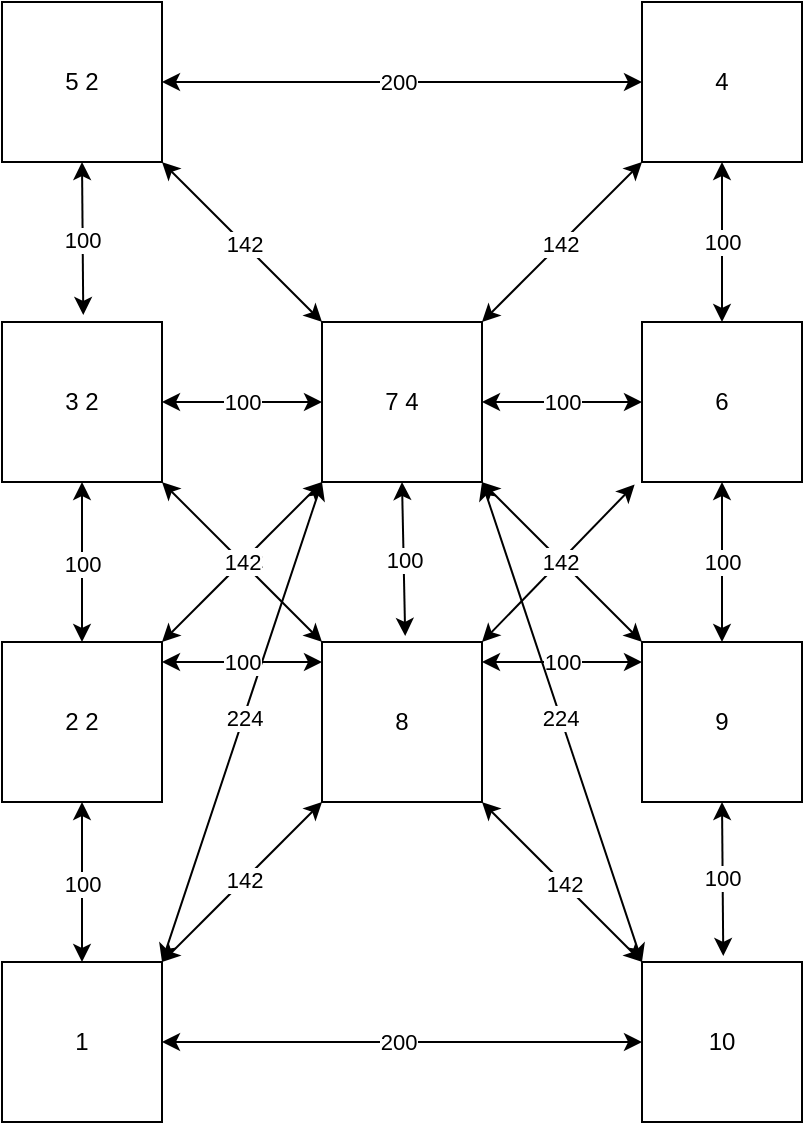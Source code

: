 <mxfile version="24.4.10" type="github">
  <diagram name="Страница — 1" id="DIJlp7tnzuS37XVsPfIc">
    <mxGraphModel dx="2213" dy="785" grid="1" gridSize="10" guides="1" tooltips="1" connect="1" arrows="1" fold="1" page="1" pageScale="1" pageWidth="827" pageHeight="1169" math="0" shadow="0">
      <root>
        <mxCell id="0" />
        <mxCell id="1" parent="0" />
        <mxCell id="M3KhHOgO-HuE98DU4ReT-1" value="3 2" style="whiteSpace=wrap;html=1;aspect=fixed;" parent="1" vertex="1">
          <mxGeometry x="-680" y="200" width="80" height="80" as="geometry" />
        </mxCell>
        <mxCell id="M3KhHOgO-HuE98DU4ReT-2" value="5 2" style="whiteSpace=wrap;html=1;aspect=fixed;" parent="1" vertex="1">
          <mxGeometry x="-680" y="40" width="80" height="80" as="geometry" />
        </mxCell>
        <mxCell id="M3KhHOgO-HuE98DU4ReT-3" value="6" style="whiteSpace=wrap;html=1;aspect=fixed;" parent="1" vertex="1">
          <mxGeometry x="-360" y="200" width="80" height="80" as="geometry" />
        </mxCell>
        <mxCell id="M3KhHOgO-HuE98DU4ReT-4" value="1" style="whiteSpace=wrap;html=1;aspect=fixed;" parent="1" vertex="1">
          <mxGeometry x="-680" y="520" width="80" height="80" as="geometry" />
        </mxCell>
        <mxCell id="M3KhHOgO-HuE98DU4ReT-5" value="7 4" style="whiteSpace=wrap;html=1;aspect=fixed;" parent="1" vertex="1">
          <mxGeometry x="-520" y="200" width="80" height="80" as="geometry" />
        </mxCell>
        <mxCell id="M3KhHOgO-HuE98DU4ReT-6" value="10" style="whiteSpace=wrap;html=1;aspect=fixed;" parent="1" vertex="1">
          <mxGeometry x="-360" y="520" width="80" height="80" as="geometry" />
        </mxCell>
        <mxCell id="M3KhHOgO-HuE98DU4ReT-7" value="4" style="whiteSpace=wrap;html=1;aspect=fixed;" parent="1" vertex="1">
          <mxGeometry x="-360" y="40" width="80" height="80" as="geometry" />
        </mxCell>
        <mxCell id="1uYi_ieeCgbg2i5ZVmK_-13" value="100" style="endArrow=classic;startArrow=classic;html=1;rounded=0;exitX=0.5;exitY=0;exitDx=0;exitDy=0;entryX=0.5;entryY=1;entryDx=0;entryDy=0;" parent="1" source="M3KhHOgO-HuE98DU4ReT-3" target="M3KhHOgO-HuE98DU4ReT-7" edge="1">
          <mxGeometry x="0.016" width="50" height="50" relative="1" as="geometry">
            <mxPoint x="-630" y="290" as="sourcePoint" />
            <mxPoint x="-630" y="210" as="targetPoint" />
            <mxPoint as="offset" />
          </mxGeometry>
        </mxCell>
        <mxCell id="1uYi_ieeCgbg2i5ZVmK_-14" value="100" style="endArrow=classic;startArrow=classic;html=1;rounded=0;exitX=0.5;exitY=0;exitDx=0;exitDy=0;entryX=0.5;entryY=1;entryDx=0;entryDy=0;" parent="1" source="MsNE0pX02MUaJKzahq33-3" target="M3KhHOgO-HuE98DU4ReT-3" edge="1">
          <mxGeometry width="50" height="50" relative="1" as="geometry">
            <mxPoint x="-620" y="300" as="sourcePoint" />
            <mxPoint x="-620" y="220" as="targetPoint" />
          </mxGeometry>
        </mxCell>
        <mxCell id="MsNE0pX02MUaJKzahq33-1" value="8" style="whiteSpace=wrap;html=1;aspect=fixed;" parent="1" vertex="1">
          <mxGeometry x="-520" y="360" width="80" height="80" as="geometry" />
        </mxCell>
        <mxCell id="MsNE0pX02MUaJKzahq33-2" value="2 2" style="whiteSpace=wrap;html=1;aspect=fixed;" parent="1" vertex="1">
          <mxGeometry x="-680" y="360" width="80" height="80" as="geometry" />
        </mxCell>
        <mxCell id="MsNE0pX02MUaJKzahq33-3" value="9" style="whiteSpace=wrap;html=1;aspect=fixed;" parent="1" vertex="1">
          <mxGeometry x="-360" y="360" width="80" height="80" as="geometry" />
        </mxCell>
        <mxCell id="MsNE0pX02MUaJKzahq33-7" value="100" style="endArrow=classic;startArrow=classic;html=1;rounded=0;exitX=0.5;exitY=1;exitDx=0;exitDy=0;entryX=0.508;entryY=-0.044;entryDx=0;entryDy=0;entryPerimeter=0;" parent="1" source="M3KhHOgO-HuE98DU4ReT-2" target="M3KhHOgO-HuE98DU4ReT-1" edge="1">
          <mxGeometry x="0.016" width="50" height="50" relative="1" as="geometry">
            <mxPoint x="-514" y="169" as="sourcePoint" />
            <mxPoint x="-590" y="170" as="targetPoint" />
            <mxPoint as="offset" />
          </mxGeometry>
        </mxCell>
        <mxCell id="MsNE0pX02MUaJKzahq33-9" value="100" style="endArrow=classic;startArrow=classic;html=1;rounded=0;exitX=0.5;exitY=1;exitDx=0;exitDy=0;entryX=0.5;entryY=0;entryDx=0;entryDy=0;" parent="1" source="MsNE0pX02MUaJKzahq33-2" target="M3KhHOgO-HuE98DU4ReT-4" edge="1">
          <mxGeometry x="0.016" width="50" height="50" relative="1" as="geometry">
            <mxPoint x="-620" y="220" as="sourcePoint" />
            <mxPoint x="-619" y="246" as="targetPoint" />
            <mxPoint as="offset" />
          </mxGeometry>
        </mxCell>
        <mxCell id="MsNE0pX02MUaJKzahq33-10" value="142" style="endArrow=classic;startArrow=classic;html=1;rounded=0;exitX=1;exitY=0;exitDx=0;exitDy=0;entryX=0;entryY=1;entryDx=0;entryDy=0;" parent="1" source="M3KhHOgO-HuE98DU4ReT-4" target="MsNE0pX02MUaJKzahq33-1" edge="1">
          <mxGeometry x="0.016" width="50" height="50" relative="1" as="geometry">
            <mxPoint x="-610" y="230" as="sourcePoint" />
            <mxPoint x="-609" y="256" as="targetPoint" />
            <mxPoint as="offset" />
          </mxGeometry>
        </mxCell>
        <mxCell id="MsNE0pX02MUaJKzahq33-11" value="142" style="endArrow=classic;startArrow=classic;html=1;rounded=0;exitX=1;exitY=1;exitDx=0;exitDy=0;entryX=0;entryY=0;entryDx=0;entryDy=0;" parent="1" source="MsNE0pX02MUaJKzahq33-1" target="M3KhHOgO-HuE98DU4ReT-6" edge="1">
          <mxGeometry x="0.016" width="50" height="50" relative="1" as="geometry">
            <mxPoint x="-590" y="490" as="sourcePoint" />
            <mxPoint x="-512" y="486" as="targetPoint" />
            <mxPoint as="offset" />
          </mxGeometry>
        </mxCell>
        <mxCell id="MsNE0pX02MUaJKzahq33-15" value="100" style="endArrow=classic;startArrow=classic;html=1;rounded=0;exitX=0.5;exitY=1;exitDx=0;exitDy=0;entryX=0.5;entryY=0;entryDx=0;entryDy=0;" parent="1" source="M3KhHOgO-HuE98DU4ReT-1" target="MsNE0pX02MUaJKzahq33-2" edge="1">
          <mxGeometry x="0.016" width="50" height="50" relative="1" as="geometry">
            <mxPoint x="-630" y="170" as="sourcePoint" />
            <mxPoint x="-629" y="206" as="targetPoint" />
            <mxPoint as="offset" />
          </mxGeometry>
        </mxCell>
        <mxCell id="MsNE0pX02MUaJKzahq33-17" value="100" style="endArrow=classic;startArrow=classic;html=1;rounded=0;exitX=0.508;exitY=-0.038;exitDx=0;exitDy=0;entryX=0.5;entryY=1;entryDx=0;entryDy=0;exitPerimeter=0;" parent="1" source="M3KhHOgO-HuE98DU4ReT-6" target="MsNE0pX02MUaJKzahq33-3" edge="1">
          <mxGeometry width="50" height="50" relative="1" as="geometry">
            <mxPoint x="-310" y="370" as="sourcePoint" />
            <mxPoint x="-310" y="290" as="targetPoint" />
          </mxGeometry>
        </mxCell>
        <mxCell id="MsNE0pX02MUaJKzahq33-18" value="142" style="endArrow=classic;startArrow=classic;html=1;rounded=0;exitX=1;exitY=1;exitDx=0;exitDy=0;entryX=0;entryY=0;entryDx=0;entryDy=0;" parent="1" source="M3KhHOgO-HuE98DU4ReT-2" target="M3KhHOgO-HuE98DU4ReT-5" edge="1">
          <mxGeometry x="0.016" width="50" height="50" relative="1" as="geometry">
            <mxPoint x="-630" y="130" as="sourcePoint" />
            <mxPoint x="-629" y="206" as="targetPoint" />
            <mxPoint as="offset" />
          </mxGeometry>
        </mxCell>
        <mxCell id="MsNE0pX02MUaJKzahq33-19" value="142" style="endArrow=classic;startArrow=classic;html=1;rounded=0;exitX=0;exitY=1;exitDx=0;exitDy=0;entryX=1;entryY=0;entryDx=0;entryDy=0;" parent="1" source="M3KhHOgO-HuE98DU4ReT-7" target="M3KhHOgO-HuE98DU4ReT-5" edge="1">
          <mxGeometry x="0.016" width="50" height="50" relative="1" as="geometry">
            <mxPoint x="-590" y="90" as="sourcePoint" />
            <mxPoint x="-513" y="248" as="targetPoint" />
            <mxPoint as="offset" />
          </mxGeometry>
        </mxCell>
        <mxCell id="MsNE0pX02MUaJKzahq33-20" value="100" style="endArrow=classic;startArrow=classic;html=1;rounded=0;exitX=0.5;exitY=1;exitDx=0;exitDy=0;entryX=0.52;entryY=-0.038;entryDx=0;entryDy=0;entryPerimeter=0;" parent="1" source="M3KhHOgO-HuE98DU4ReT-5" target="MsNE0pX02MUaJKzahq33-1" edge="1">
          <mxGeometry x="0.016" width="50" height="50" relative="1" as="geometry">
            <mxPoint x="-350" y="90" as="sourcePoint" />
            <mxPoint x="-430" y="250" as="targetPoint" />
            <mxPoint as="offset" />
          </mxGeometry>
        </mxCell>
        <mxCell id="MsNE0pX02MUaJKzahq33-21" value="100" style="endArrow=classic;startArrow=classic;html=1;rounded=0;exitX=0;exitY=0.5;exitDx=0;exitDy=0;entryX=1;entryY=0.5;entryDx=0;entryDy=0;" parent="1" source="M3KhHOgO-HuE98DU4ReT-5" target="M3KhHOgO-HuE98DU4ReT-1" edge="1">
          <mxGeometry x="0.012" width="50" height="50" relative="1" as="geometry">
            <mxPoint x="-630" y="130" as="sourcePoint" />
            <mxPoint x="-629" y="206" as="targetPoint" />
            <mxPoint as="offset" />
          </mxGeometry>
        </mxCell>
        <mxCell id="MsNE0pX02MUaJKzahq33-22" value="200" style="endArrow=classic;startArrow=classic;html=1;rounded=0;exitX=0;exitY=0.5;exitDx=0;exitDy=0;entryX=1;entryY=0.5;entryDx=0;entryDy=0;" parent="1" source="M3KhHOgO-HuE98DU4ReT-7" target="M3KhHOgO-HuE98DU4ReT-2" edge="1">
          <mxGeometry x="0.016" width="50" height="50" relative="1" as="geometry">
            <mxPoint x="-510" y="250" as="sourcePoint" />
            <mxPoint x="-590" y="250" as="targetPoint" />
            <mxPoint as="offset" />
          </mxGeometry>
        </mxCell>
        <mxCell id="MsNE0pX02MUaJKzahq33-23" value="200" style="endArrow=classic;startArrow=classic;html=1;rounded=0;entryX=1;entryY=0.5;entryDx=0;entryDy=0;exitX=0;exitY=0.5;exitDx=0;exitDy=0;" parent="1" source="M3KhHOgO-HuE98DU4ReT-6" target="M3KhHOgO-HuE98DU4ReT-4" edge="1">
          <mxGeometry x="0.016" width="50" height="50" relative="1" as="geometry">
            <mxPoint x="-400" y="560" as="sourcePoint" />
            <mxPoint x="-570" y="560" as="targetPoint" />
            <mxPoint as="offset" />
          </mxGeometry>
        </mxCell>
        <mxCell id="MsNE0pX02MUaJKzahq33-25" value="100" style="endArrow=classic;startArrow=classic;html=1;rounded=0;exitX=0;exitY=0.5;exitDx=0;exitDy=0;entryX=1;entryY=0.5;entryDx=0;entryDy=0;" parent="1" source="M3KhHOgO-HuE98DU4ReT-3" target="M3KhHOgO-HuE98DU4ReT-5" edge="1">
          <mxGeometry x="0.012" width="50" height="50" relative="1" as="geometry">
            <mxPoint x="-513" y="411" as="sourcePoint" />
            <mxPoint x="-590" y="410" as="targetPoint" />
            <mxPoint as="offset" />
          </mxGeometry>
        </mxCell>
        <mxCell id="MsNE0pX02MUaJKzahq33-27" value="142" style="endArrow=classic;startArrow=classic;html=1;rounded=0;exitX=1;exitY=0;exitDx=0;exitDy=0;entryX=0;entryY=1;entryDx=0;entryDy=0;" parent="1" source="MsNE0pX02MUaJKzahq33-2" target="M3KhHOgO-HuE98DU4ReT-5" edge="1">
          <mxGeometry x="0.016" width="50" height="50" relative="1" as="geometry">
            <mxPoint x="-590" y="530" as="sourcePoint" />
            <mxPoint x="-510" y="450" as="targetPoint" />
            <mxPoint as="offset" />
          </mxGeometry>
        </mxCell>
        <mxCell id="MsNE0pX02MUaJKzahq33-28" value="142" style="endArrow=classic;startArrow=classic;html=1;rounded=0;exitX=0;exitY=0;exitDx=0;exitDy=0;entryX=1;entryY=1;entryDx=0;entryDy=0;" parent="1" source="MsNE0pX02MUaJKzahq33-1" target="M3KhHOgO-HuE98DU4ReT-1" edge="1">
          <mxGeometry width="50" height="50" relative="1" as="geometry">
            <mxPoint x="-590" y="370" as="sourcePoint" />
            <mxPoint x="-510" y="290" as="targetPoint" />
            <mxPoint as="offset" />
          </mxGeometry>
        </mxCell>
        <mxCell id="MsNE0pX02MUaJKzahq33-29" value="142" style="endArrow=classic;startArrow=classic;html=1;rounded=0;exitX=0;exitY=0;exitDx=0;exitDy=0;entryX=1;entryY=1;entryDx=0;entryDy=0;" parent="1" source="MsNE0pX02MUaJKzahq33-3" target="M3KhHOgO-HuE98DU4ReT-5" edge="1">
          <mxGeometry x="0.016" width="50" height="50" relative="1" as="geometry">
            <mxPoint x="-360" y="370" as="sourcePoint" />
            <mxPoint x="-440" y="290" as="targetPoint" />
            <mxPoint as="offset" />
          </mxGeometry>
        </mxCell>
        <mxCell id="MsNE0pX02MUaJKzahq33-31" value="142" style="endArrow=classic;startArrow=classic;html=1;rounded=0;exitX=1;exitY=0;exitDx=0;exitDy=0;entryX=-0.046;entryY=1.016;entryDx=0;entryDy=0;entryPerimeter=0;" parent="1" source="MsNE0pX02MUaJKzahq33-1" target="M3KhHOgO-HuE98DU4ReT-3" edge="1">
          <mxGeometry x="0.016" width="50" height="50" relative="1" as="geometry">
            <mxPoint x="-350" y="370" as="sourcePoint" />
            <mxPoint x="-430" y="290" as="targetPoint" />
            <mxPoint as="offset" />
          </mxGeometry>
        </mxCell>
        <mxCell id="MsNE0pX02MUaJKzahq33-32" value="224" style="endArrow=classic;startArrow=classic;html=1;rounded=0;exitX=1;exitY=0;exitDx=0;exitDy=0;entryX=0;entryY=1;entryDx=0;entryDy=0;" parent="1" source="M3KhHOgO-HuE98DU4ReT-4" target="M3KhHOgO-HuE98DU4ReT-5" edge="1">
          <mxGeometry x="0.016" width="50" height="50" relative="1" as="geometry">
            <mxPoint x="-590" y="530" as="sourcePoint" />
            <mxPoint x="-510" y="450" as="targetPoint" />
            <mxPoint as="offset" />
          </mxGeometry>
        </mxCell>
        <mxCell id="MsNE0pX02MUaJKzahq33-33" value="100" style="endArrow=classic;startArrow=classic;html=1;rounded=0;exitX=0;exitY=0.5;exitDx=0;exitDy=0;entryX=1;entryY=0.5;entryDx=0;entryDy=0;" parent="1" edge="1">
          <mxGeometry x="0.012" width="50" height="50" relative="1" as="geometry">
            <mxPoint x="-520" y="370" as="sourcePoint" />
            <mxPoint x="-600" y="370" as="targetPoint" />
            <mxPoint as="offset" />
          </mxGeometry>
        </mxCell>
        <mxCell id="MsNE0pX02MUaJKzahq33-34" value="100" style="endArrow=classic;startArrow=classic;html=1;rounded=0;exitX=0;exitY=0.5;exitDx=0;exitDy=0;entryX=1;entryY=0.5;entryDx=0;entryDy=0;" parent="1" edge="1">
          <mxGeometry x="0.012" width="50" height="50" relative="1" as="geometry">
            <mxPoint x="-360" y="370" as="sourcePoint" />
            <mxPoint x="-440" y="370" as="targetPoint" />
            <mxPoint as="offset" />
          </mxGeometry>
        </mxCell>
        <mxCell id="MsNE0pX02MUaJKzahq33-35" value="224" style="endArrow=classic;startArrow=classic;html=1;rounded=0;exitX=0;exitY=0;exitDx=0;exitDy=0;entryX=1;entryY=1;entryDx=0;entryDy=0;" parent="1" source="M3KhHOgO-HuE98DU4ReT-6" target="M3KhHOgO-HuE98DU4ReT-5" edge="1">
          <mxGeometry x="0.016" width="50" height="50" relative="1" as="geometry">
            <mxPoint x="-590" y="530" as="sourcePoint" />
            <mxPoint x="-510" y="290" as="targetPoint" />
            <mxPoint as="offset" />
          </mxGeometry>
        </mxCell>
      </root>
    </mxGraphModel>
  </diagram>
</mxfile>
